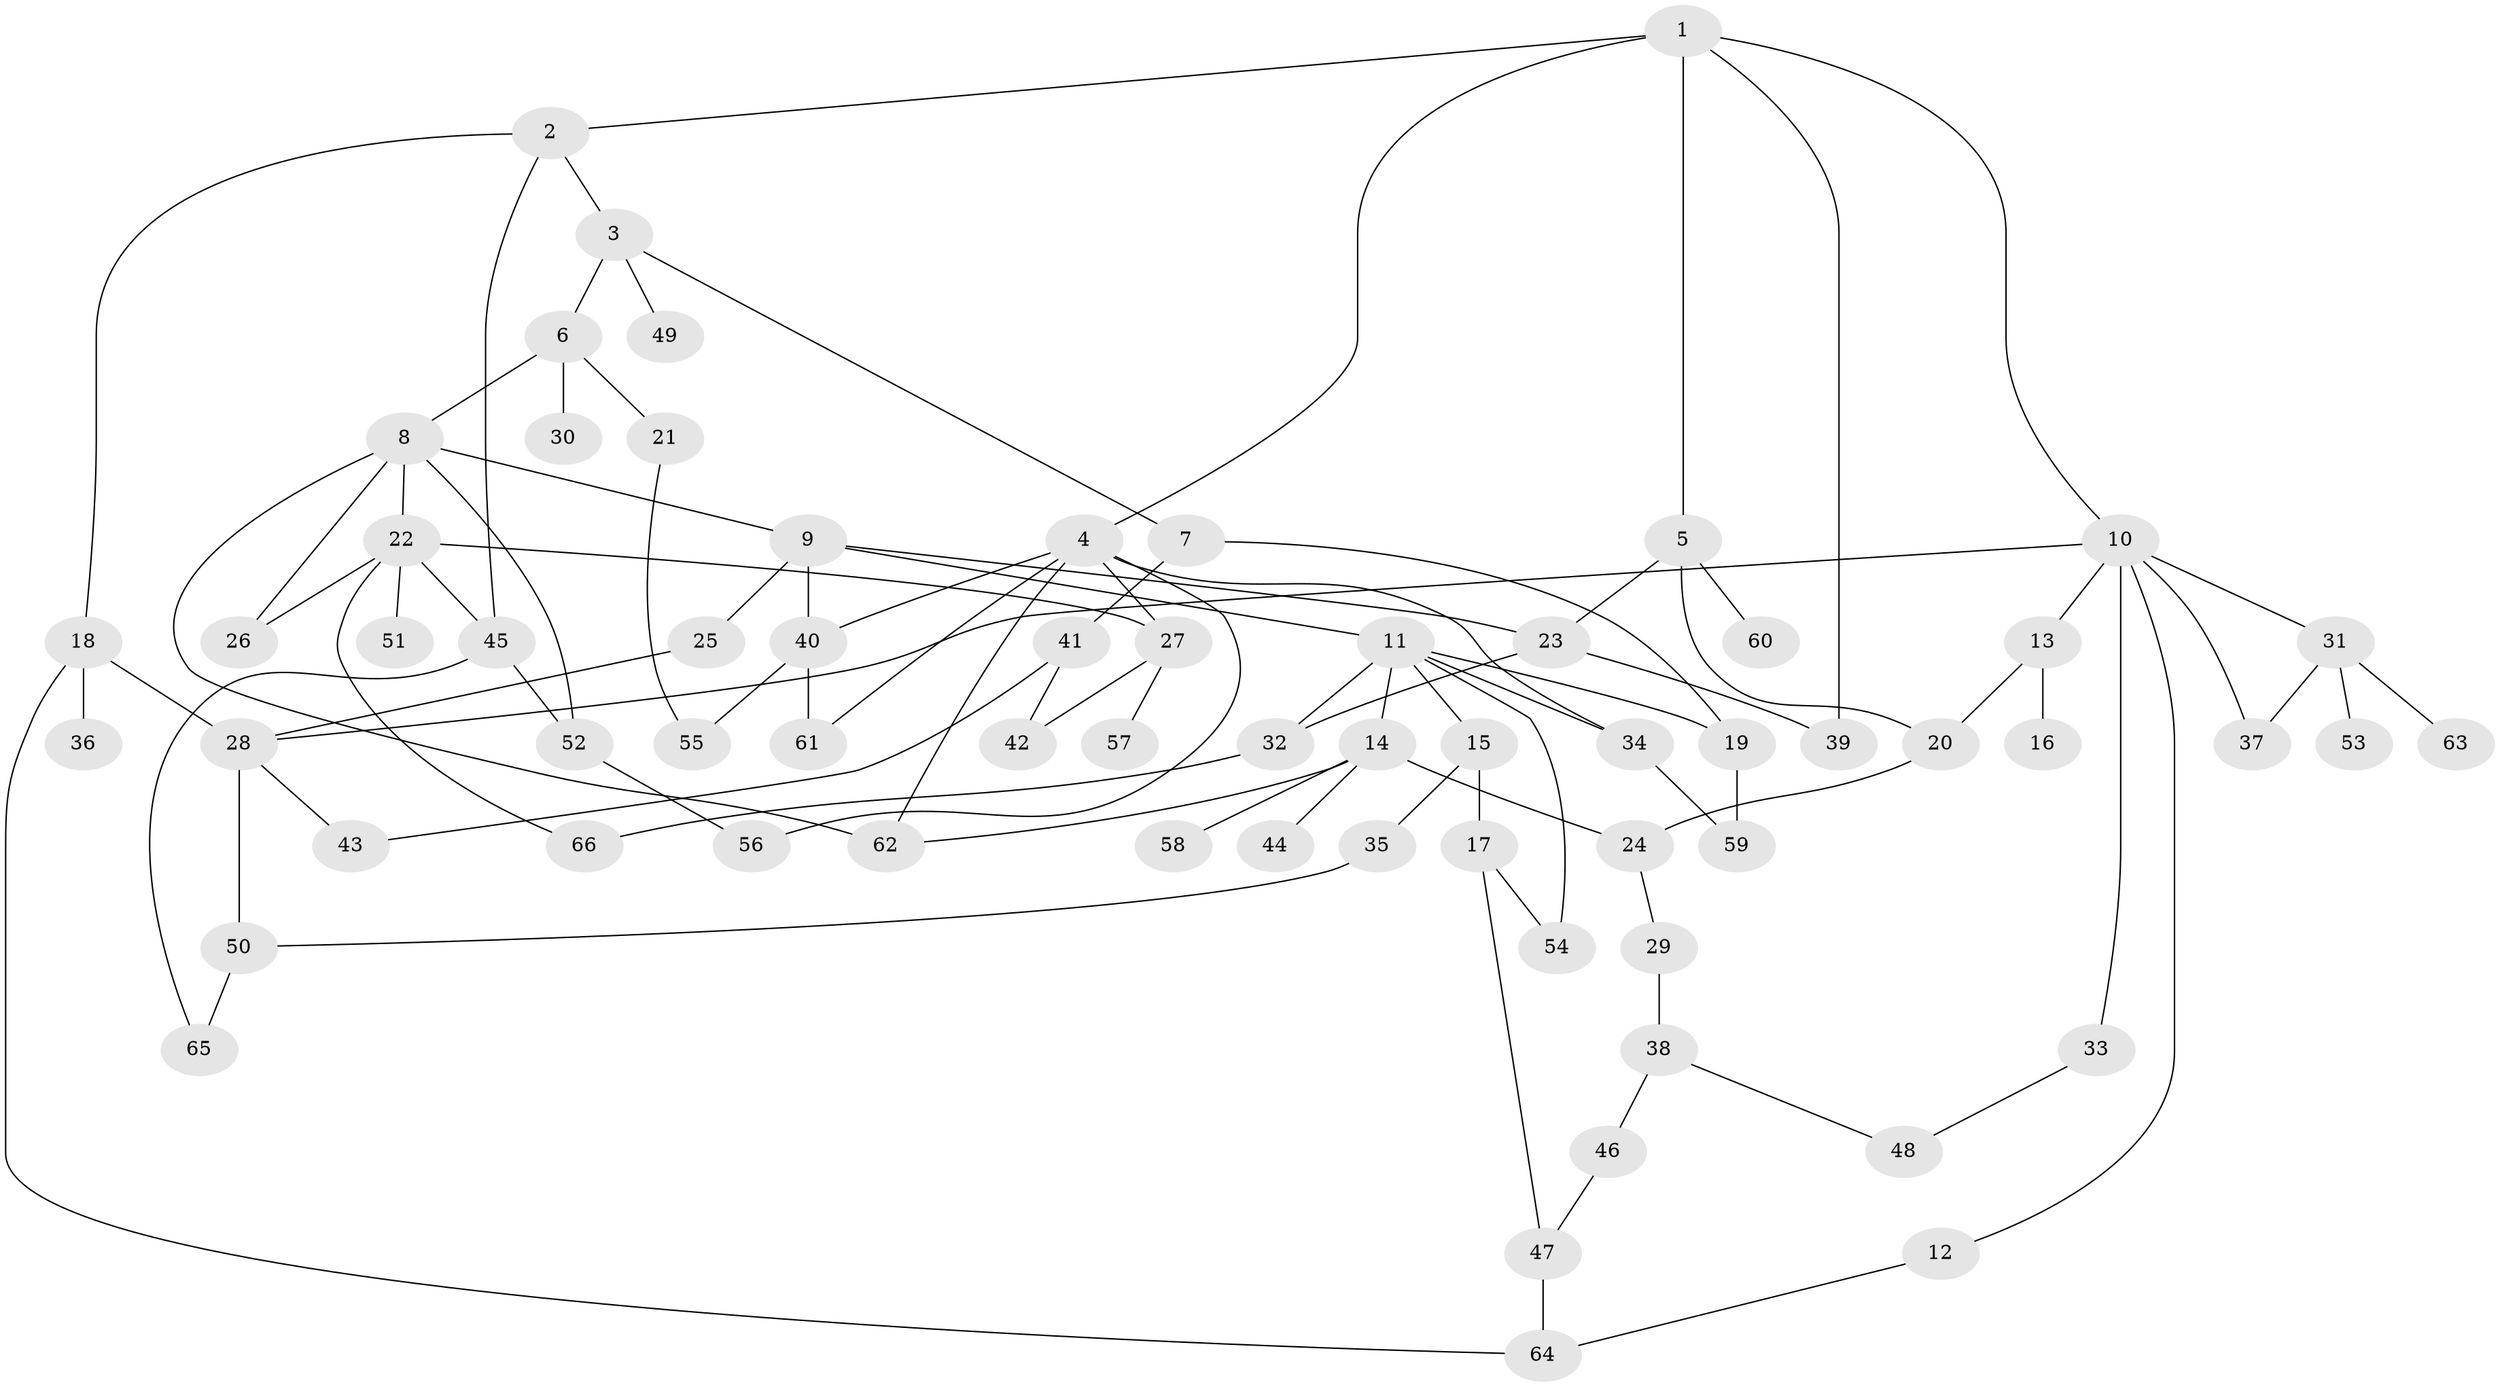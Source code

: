 // Generated by graph-tools (version 1.1) at 2025/49/03/09/25 03:49:24]
// undirected, 66 vertices, 96 edges
graph export_dot {
graph [start="1"]
  node [color=gray90,style=filled];
  1;
  2;
  3;
  4;
  5;
  6;
  7;
  8;
  9;
  10;
  11;
  12;
  13;
  14;
  15;
  16;
  17;
  18;
  19;
  20;
  21;
  22;
  23;
  24;
  25;
  26;
  27;
  28;
  29;
  30;
  31;
  32;
  33;
  34;
  35;
  36;
  37;
  38;
  39;
  40;
  41;
  42;
  43;
  44;
  45;
  46;
  47;
  48;
  49;
  50;
  51;
  52;
  53;
  54;
  55;
  56;
  57;
  58;
  59;
  60;
  61;
  62;
  63;
  64;
  65;
  66;
  1 -- 2;
  1 -- 4;
  1 -- 5;
  1 -- 10;
  1 -- 39;
  2 -- 3;
  2 -- 18;
  2 -- 45;
  3 -- 6;
  3 -- 7;
  3 -- 49;
  4 -- 34;
  4 -- 61;
  4 -- 40;
  4 -- 27;
  4 -- 62;
  4 -- 56;
  5 -- 60;
  5 -- 20;
  5 -- 23;
  6 -- 8;
  6 -- 21;
  6 -- 30;
  7 -- 19;
  7 -- 41;
  8 -- 9;
  8 -- 22;
  8 -- 62;
  8 -- 52;
  8 -- 26;
  9 -- 11;
  9 -- 23;
  9 -- 25;
  9 -- 40;
  10 -- 12;
  10 -- 13;
  10 -- 31;
  10 -- 33;
  10 -- 37;
  10 -- 28;
  11 -- 14;
  11 -- 15;
  11 -- 34;
  11 -- 19;
  11 -- 32;
  11 -- 54;
  12 -- 64;
  13 -- 16;
  13 -- 20;
  14 -- 24;
  14 -- 44;
  14 -- 58;
  14 -- 62;
  15 -- 17;
  15 -- 35;
  17 -- 54;
  17 -- 47;
  18 -- 28;
  18 -- 36;
  18 -- 64;
  19 -- 59;
  20 -- 24;
  21 -- 55;
  22 -- 26;
  22 -- 27;
  22 -- 45;
  22 -- 51;
  22 -- 66;
  23 -- 32;
  23 -- 39;
  24 -- 29;
  25 -- 28;
  27 -- 57;
  27 -- 42;
  28 -- 50;
  28 -- 43;
  29 -- 38;
  31 -- 53;
  31 -- 63;
  31 -- 37;
  32 -- 66;
  33 -- 48;
  34 -- 59;
  35 -- 50;
  38 -- 46;
  38 -- 48;
  40 -- 55;
  40 -- 61;
  41 -- 42;
  41 -- 43;
  45 -- 52;
  45 -- 65;
  46 -- 47;
  47 -- 64;
  50 -- 65;
  52 -- 56;
}
